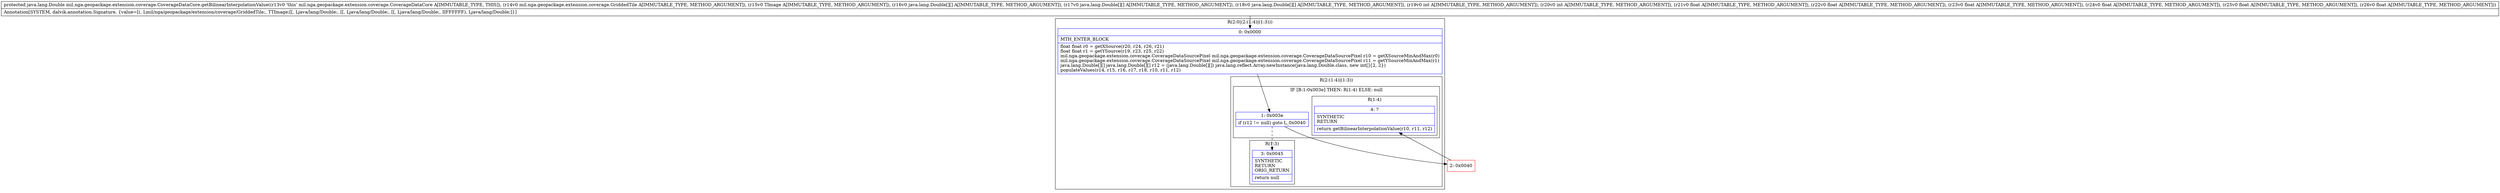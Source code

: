 digraph "CFG formil.nga.geopackage.extension.coverage.CoverageDataCore.getBilinearInterpolationValue(Lmil\/nga\/geopackage\/extension\/coverage\/GriddedTile;Lmil\/nga\/geopackage\/extension\/coverage\/CoverageDataImage;[[Ljava\/lang\/Double;[[Ljava\/lang\/Double;[[Ljava\/lang\/Double;IIFFFFFF)Ljava\/lang\/Double;" {
subgraph cluster_Region_2095432450 {
label = "R(2:0|(2:(1:4)|(1:3)))";
node [shape=record,color=blue];
Node_0 [shape=record,label="{0\:\ 0x0000|MTH_ENTER_BLOCK\l|float float r0 = getXSource(r20, r24, r26, r21)\lfloat float r1 = getYSource(r19, r23, r25, r22)\lmil.nga.geopackage.extension.coverage.CoverageDataSourcePixel mil.nga.geopackage.extension.coverage.CoverageDataSourcePixel r10 = getXSourceMinAndMax(r0)\lmil.nga.geopackage.extension.coverage.CoverageDataSourcePixel mil.nga.geopackage.extension.coverage.CoverageDataSourcePixel r11 = getYSourceMinAndMax(r1)\ljava.lang.Double[][] java.lang.Double[][] r12 = (java.lang.Double[][]) java.lang.reflect.Array.newInstance(java.lang.Double.class, new int[]\{2, 2\})\lpopulateValues(r14, r15, r16, r17, r18, r10, r11, r12)\l}"];
subgraph cluster_Region_1226857284 {
label = "R(2:(1:4)|(1:3))";
node [shape=record,color=blue];
subgraph cluster_IfRegion_713764558 {
label = "IF [B:1:0x003e] THEN: R(1:4) ELSE: null";
node [shape=record,color=blue];
Node_1 [shape=record,label="{1\:\ 0x003e|if (r12 != null) goto L_0x0040\l}"];
subgraph cluster_Region_954049799 {
label = "R(1:4)";
node [shape=record,color=blue];
Node_4 [shape=record,label="{4\:\ ?|SYNTHETIC\lRETURN\l|return getBilinearInterpolationValue(r10, r11, r12)\l}"];
}
}
subgraph cluster_Region_458694958 {
label = "R(1:3)";
node [shape=record,color=blue];
Node_3 [shape=record,label="{3\:\ 0x0045|SYNTHETIC\lRETURN\lORIG_RETURN\l|return null\l}"];
}
}
}
Node_2 [shape=record,color=red,label="{2\:\ 0x0040}"];
MethodNode[shape=record,label="{protected java.lang.Double mil.nga.geopackage.extension.coverage.CoverageDataCore.getBilinearInterpolationValue((r13v0 'this' mil.nga.geopackage.extension.coverage.CoverageDataCore A[IMMUTABLE_TYPE, THIS]), (r14v0 mil.nga.geopackage.extension.coverage.GriddedTile A[IMMUTABLE_TYPE, METHOD_ARGUMENT]), (r15v0 TImage A[IMMUTABLE_TYPE, METHOD_ARGUMENT]), (r16v0 java.lang.Double[][] A[IMMUTABLE_TYPE, METHOD_ARGUMENT]), (r17v0 java.lang.Double[][] A[IMMUTABLE_TYPE, METHOD_ARGUMENT]), (r18v0 java.lang.Double[][] A[IMMUTABLE_TYPE, METHOD_ARGUMENT]), (r19v0 int A[IMMUTABLE_TYPE, METHOD_ARGUMENT]), (r20v0 int A[IMMUTABLE_TYPE, METHOD_ARGUMENT]), (r21v0 float A[IMMUTABLE_TYPE, METHOD_ARGUMENT]), (r22v0 float A[IMMUTABLE_TYPE, METHOD_ARGUMENT]), (r23v0 float A[IMMUTABLE_TYPE, METHOD_ARGUMENT]), (r24v0 float A[IMMUTABLE_TYPE, METHOD_ARGUMENT]), (r25v0 float A[IMMUTABLE_TYPE, METHOD_ARGUMENT]), (r26v0 float A[IMMUTABLE_TYPE, METHOD_ARGUMENT]))  | Annotation[SYSTEM, dalvik.annotation.Signature, \{value=[(, Lmil\/nga\/geopackage\/extension\/coverage\/GriddedTile;, TTImage;[[, Ljava\/lang\/Double;, [[, Ljava\/lang\/Double;, [[, Ljava\/lang\/Double;, IIFFFFFF), Ljava\/lang\/Double;]\}]\l}"];
MethodNode -> Node_0;
Node_0 -> Node_1;
Node_1 -> Node_2;
Node_1 -> Node_3[style=dashed];
Node_2 -> Node_4;
}

